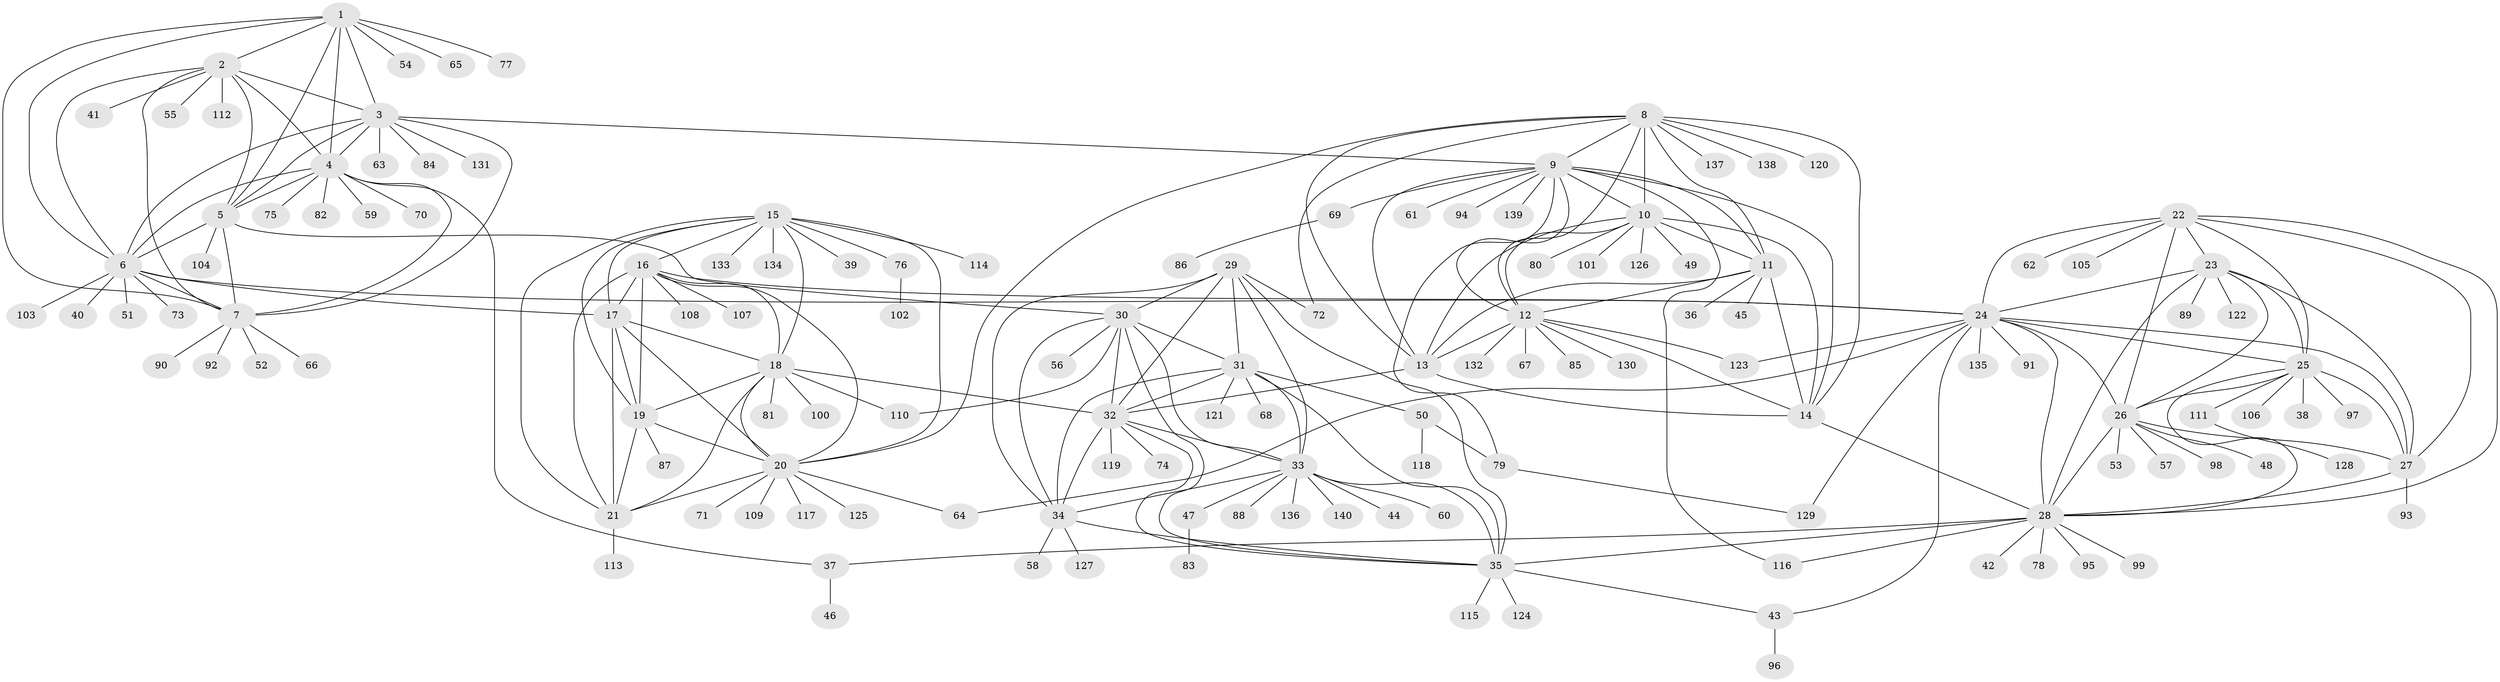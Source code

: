 // Generated by graph-tools (version 1.1) at 2025/26/03/09/25 03:26:43]
// undirected, 140 vertices, 229 edges
graph export_dot {
graph [start="1"]
  node [color=gray90,style=filled];
  1;
  2;
  3;
  4;
  5;
  6;
  7;
  8;
  9;
  10;
  11;
  12;
  13;
  14;
  15;
  16;
  17;
  18;
  19;
  20;
  21;
  22;
  23;
  24;
  25;
  26;
  27;
  28;
  29;
  30;
  31;
  32;
  33;
  34;
  35;
  36;
  37;
  38;
  39;
  40;
  41;
  42;
  43;
  44;
  45;
  46;
  47;
  48;
  49;
  50;
  51;
  52;
  53;
  54;
  55;
  56;
  57;
  58;
  59;
  60;
  61;
  62;
  63;
  64;
  65;
  66;
  67;
  68;
  69;
  70;
  71;
  72;
  73;
  74;
  75;
  76;
  77;
  78;
  79;
  80;
  81;
  82;
  83;
  84;
  85;
  86;
  87;
  88;
  89;
  90;
  91;
  92;
  93;
  94;
  95;
  96;
  97;
  98;
  99;
  100;
  101;
  102;
  103;
  104;
  105;
  106;
  107;
  108;
  109;
  110;
  111;
  112;
  113;
  114;
  115;
  116;
  117;
  118;
  119;
  120;
  121;
  122;
  123;
  124;
  125;
  126;
  127;
  128;
  129;
  130;
  131;
  132;
  133;
  134;
  135;
  136;
  137;
  138;
  139;
  140;
  1 -- 2;
  1 -- 3;
  1 -- 4;
  1 -- 5;
  1 -- 6;
  1 -- 7;
  1 -- 54;
  1 -- 65;
  1 -- 77;
  2 -- 3;
  2 -- 4;
  2 -- 5;
  2 -- 6;
  2 -- 7;
  2 -- 41;
  2 -- 55;
  2 -- 112;
  3 -- 4;
  3 -- 5;
  3 -- 6;
  3 -- 7;
  3 -- 9;
  3 -- 63;
  3 -- 84;
  3 -- 131;
  4 -- 5;
  4 -- 6;
  4 -- 7;
  4 -- 37;
  4 -- 59;
  4 -- 70;
  4 -- 75;
  4 -- 82;
  5 -- 6;
  5 -- 7;
  5 -- 30;
  5 -- 104;
  6 -- 7;
  6 -- 17;
  6 -- 24;
  6 -- 40;
  6 -- 51;
  6 -- 73;
  6 -- 103;
  7 -- 52;
  7 -- 66;
  7 -- 90;
  7 -- 92;
  8 -- 9;
  8 -- 10;
  8 -- 11;
  8 -- 12;
  8 -- 13;
  8 -- 14;
  8 -- 20;
  8 -- 72;
  8 -- 120;
  8 -- 137;
  8 -- 138;
  9 -- 10;
  9 -- 11;
  9 -- 12;
  9 -- 13;
  9 -- 14;
  9 -- 61;
  9 -- 69;
  9 -- 79;
  9 -- 94;
  9 -- 116;
  9 -- 139;
  10 -- 11;
  10 -- 12;
  10 -- 13;
  10 -- 14;
  10 -- 49;
  10 -- 80;
  10 -- 101;
  10 -- 126;
  11 -- 12;
  11 -- 13;
  11 -- 14;
  11 -- 36;
  11 -- 45;
  12 -- 13;
  12 -- 14;
  12 -- 67;
  12 -- 85;
  12 -- 123;
  12 -- 130;
  12 -- 132;
  13 -- 14;
  13 -- 32;
  14 -- 28;
  15 -- 16;
  15 -- 17;
  15 -- 18;
  15 -- 19;
  15 -- 20;
  15 -- 21;
  15 -- 39;
  15 -- 76;
  15 -- 114;
  15 -- 133;
  15 -- 134;
  16 -- 17;
  16 -- 18;
  16 -- 19;
  16 -- 20;
  16 -- 21;
  16 -- 24;
  16 -- 107;
  16 -- 108;
  17 -- 18;
  17 -- 19;
  17 -- 20;
  17 -- 21;
  18 -- 19;
  18 -- 20;
  18 -- 21;
  18 -- 32;
  18 -- 81;
  18 -- 100;
  18 -- 110;
  19 -- 20;
  19 -- 21;
  19 -- 87;
  20 -- 21;
  20 -- 64;
  20 -- 71;
  20 -- 109;
  20 -- 117;
  20 -- 125;
  21 -- 113;
  22 -- 23;
  22 -- 24;
  22 -- 25;
  22 -- 26;
  22 -- 27;
  22 -- 28;
  22 -- 62;
  22 -- 105;
  23 -- 24;
  23 -- 25;
  23 -- 26;
  23 -- 27;
  23 -- 28;
  23 -- 89;
  23 -- 122;
  24 -- 25;
  24 -- 26;
  24 -- 27;
  24 -- 28;
  24 -- 43;
  24 -- 64;
  24 -- 91;
  24 -- 123;
  24 -- 129;
  24 -- 135;
  25 -- 26;
  25 -- 27;
  25 -- 28;
  25 -- 38;
  25 -- 97;
  25 -- 106;
  25 -- 111;
  26 -- 27;
  26 -- 28;
  26 -- 48;
  26 -- 53;
  26 -- 57;
  26 -- 98;
  27 -- 28;
  27 -- 93;
  28 -- 35;
  28 -- 37;
  28 -- 42;
  28 -- 78;
  28 -- 95;
  28 -- 99;
  28 -- 116;
  29 -- 30;
  29 -- 31;
  29 -- 32;
  29 -- 33;
  29 -- 34;
  29 -- 35;
  29 -- 72;
  30 -- 31;
  30 -- 32;
  30 -- 33;
  30 -- 34;
  30 -- 35;
  30 -- 56;
  30 -- 110;
  31 -- 32;
  31 -- 33;
  31 -- 34;
  31 -- 35;
  31 -- 50;
  31 -- 68;
  31 -- 121;
  32 -- 33;
  32 -- 34;
  32 -- 35;
  32 -- 74;
  32 -- 119;
  33 -- 34;
  33 -- 35;
  33 -- 44;
  33 -- 47;
  33 -- 60;
  33 -- 88;
  33 -- 136;
  33 -- 140;
  34 -- 35;
  34 -- 58;
  34 -- 127;
  35 -- 43;
  35 -- 115;
  35 -- 124;
  37 -- 46;
  43 -- 96;
  47 -- 83;
  50 -- 79;
  50 -- 118;
  69 -- 86;
  76 -- 102;
  79 -- 129;
  111 -- 128;
}
